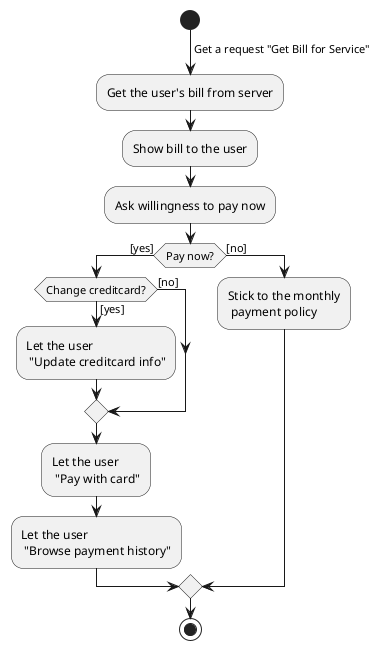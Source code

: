 @startuml
start
-> Get a request "Get Bill for Service";

:Get the user's bill from server;

:Show bill to the user;

:Ask willingness to pay now;

if (Pay now?) then ([yes])
    if (Change creditcard?) then ([yes])
        :Let the user\n "Update creditcard info";
    else ([no])

    endif
    
    :Let the user\n "Pay with card";
    :Let the user\n "Browse payment history";
else ([no])
    :Stick to the monthly\n payment policy;
endif

stop
@enduml